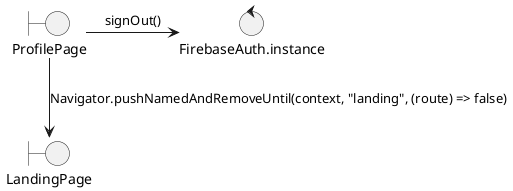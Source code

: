 @startuml
boundary ProfilePage
boundary LandingPage
control FirebaseAuth.instance

(ProfilePage) -> (FirebaseAuth.instance): signOut()
(ProfilePage) --> (LandingPage): Navigator.pushNamedAndRemoveUntil(context, "landing", (route) => false)

@enduml
